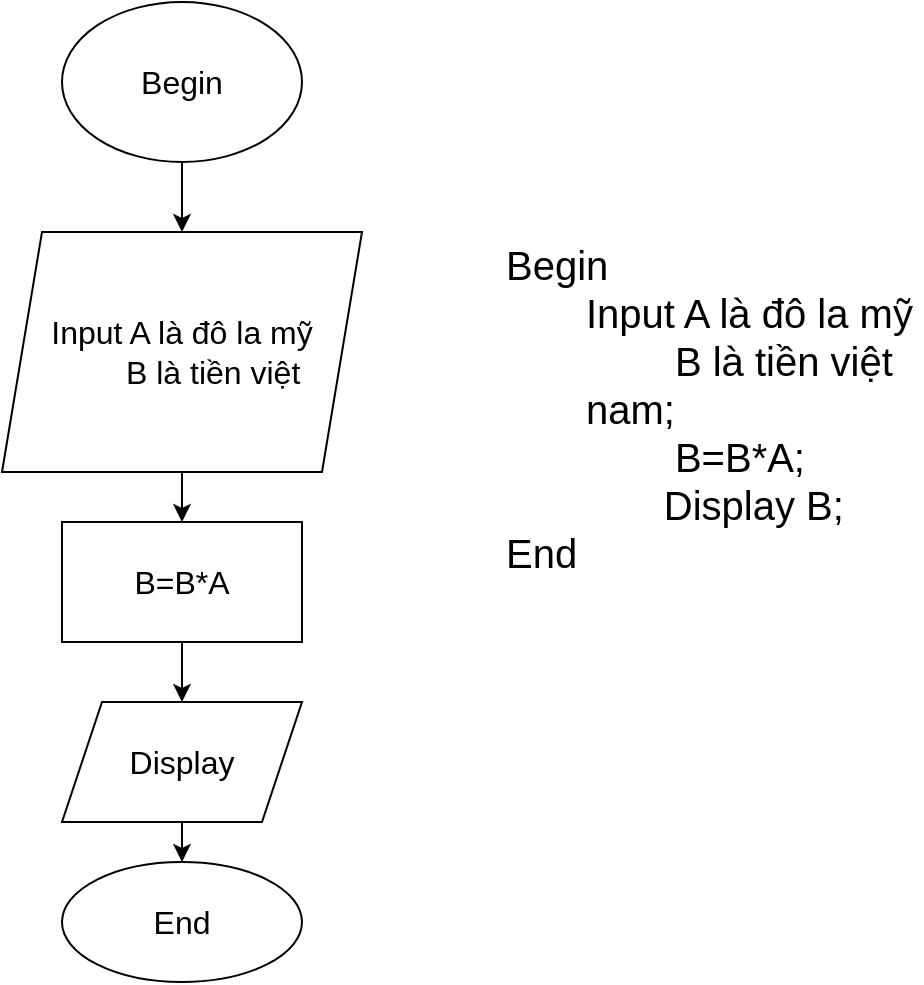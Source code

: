 <mxfile version="18.0.2" type="device"><diagram id="9SCUp-TaKbNtOr7nfkBp" name="Page-1"><mxGraphModel dx="1038" dy="579" grid="1" gridSize="10" guides="1" tooltips="1" connect="1" arrows="1" fold="1" page="1" pageScale="1" pageWidth="827" pageHeight="1169" math="0" shadow="0"><root><mxCell id="0"/><mxCell id="1" parent="0"/><mxCell id="NO6VWrE76cuI12FCLZJc-2" value="Begin&lt;br style=&quot;font-size: 20px;&quot;&gt;&lt;blockquote style=&quot;margin: 0px 0px 0px 40px; border: none; padding: 0px; font-size: 20px;&quot;&gt;Input A là đô la mỹ&lt;/blockquote&gt;&lt;blockquote style=&quot;margin: 0px 0px 0px 40px; border: none; padding: 0px; font-size: 20px;&quot;&gt;&amp;nbsp; &amp;nbsp; &amp;nbsp; &amp;nbsp; B là tiền việt nam;&lt;/blockquote&gt;&lt;blockquote style=&quot;margin: 0px 0px 0px 40px; border: none; padding: 0px; font-size: 20px;&quot;&gt;&amp;nbsp; &amp;nbsp; &amp;nbsp; &amp;nbsp; B=B*A;&lt;/blockquote&gt;&lt;blockquote style=&quot;margin: 0px 0px 0px 40px; border: none; padding: 0px; font-size: 20px;&quot;&gt;&amp;nbsp; &amp;nbsp; &amp;nbsp; &amp;nbsp;Display B;&lt;/blockquote&gt;End&lt;br style=&quot;font-size: 20px;&quot;&gt;&lt;blockquote style=&quot;margin: 0px 0px 0px 40px; border: none; padding: 0px; font-size: 20px;&quot;&gt;&lt;br style=&quot;font-size: 20px;&quot;&gt;&lt;/blockquote&gt;" style="text;html=1;strokeColor=none;fillColor=none;align=left;verticalAlign=middle;whiteSpace=wrap;rounded=0;fontSize=20;" vertex="1" parent="1"><mxGeometry x="420" y="140" width="210" height="310" as="geometry"/></mxCell><mxCell id="NO6VWrE76cuI12FCLZJc-5" value="" style="edgeStyle=orthogonalEdgeStyle;rounded=0;orthogonalLoop=1;jettySize=auto;html=1;fontSize=16;" edge="1" parent="1" source="NO6VWrE76cuI12FCLZJc-3" target="NO6VWrE76cuI12FCLZJc-4"><mxGeometry relative="1" as="geometry"/></mxCell><mxCell id="NO6VWrE76cuI12FCLZJc-3" value="Begin" style="ellipse;whiteSpace=wrap;html=1;fontSize=16;" vertex="1" parent="1"><mxGeometry x="200" y="80" width="120" height="80" as="geometry"/></mxCell><mxCell id="NO6VWrE76cuI12FCLZJc-7" value="" style="edgeStyle=orthogonalEdgeStyle;rounded=0;orthogonalLoop=1;jettySize=auto;html=1;fontSize=16;" edge="1" parent="1" source="NO6VWrE76cuI12FCLZJc-4" target="NO6VWrE76cuI12FCLZJc-6"><mxGeometry relative="1" as="geometry"/></mxCell><mxCell id="NO6VWrE76cuI12FCLZJc-4" value="Input A là đô la mỹ&lt;br&gt;&amp;nbsp; &amp;nbsp; &amp;nbsp; &amp;nbsp;B là tiền việt" style="shape=parallelogram;perimeter=parallelogramPerimeter;whiteSpace=wrap;html=1;fixedSize=1;fontSize=16;" vertex="1" parent="1"><mxGeometry x="170" y="195" width="180" height="120" as="geometry"/></mxCell><mxCell id="NO6VWrE76cuI12FCLZJc-11" value="" style="edgeStyle=orthogonalEdgeStyle;rounded=0;orthogonalLoop=1;jettySize=auto;html=1;fontSize=16;" edge="1" parent="1" source="NO6VWrE76cuI12FCLZJc-6" target="NO6VWrE76cuI12FCLZJc-10"><mxGeometry relative="1" as="geometry"/></mxCell><mxCell id="NO6VWrE76cuI12FCLZJc-6" value="B=B*A" style="whiteSpace=wrap;html=1;fontSize=16;" vertex="1" parent="1"><mxGeometry x="200" y="340" width="120" height="60" as="geometry"/></mxCell><mxCell id="NO6VWrE76cuI12FCLZJc-13" value="" style="edgeStyle=orthogonalEdgeStyle;rounded=0;orthogonalLoop=1;jettySize=auto;html=1;fontSize=16;" edge="1" parent="1" source="NO6VWrE76cuI12FCLZJc-10" target="NO6VWrE76cuI12FCLZJc-12"><mxGeometry relative="1" as="geometry"/></mxCell><mxCell id="NO6VWrE76cuI12FCLZJc-10" value="Display" style="shape=parallelogram;perimeter=parallelogramPerimeter;whiteSpace=wrap;html=1;fixedSize=1;fontSize=16;" vertex="1" parent="1"><mxGeometry x="200" y="430" width="120" height="60" as="geometry"/></mxCell><mxCell id="NO6VWrE76cuI12FCLZJc-12" value="End" style="ellipse;whiteSpace=wrap;html=1;fontSize=16;" vertex="1" parent="1"><mxGeometry x="200" y="510" width="120" height="60" as="geometry"/></mxCell></root></mxGraphModel></diagram></mxfile>